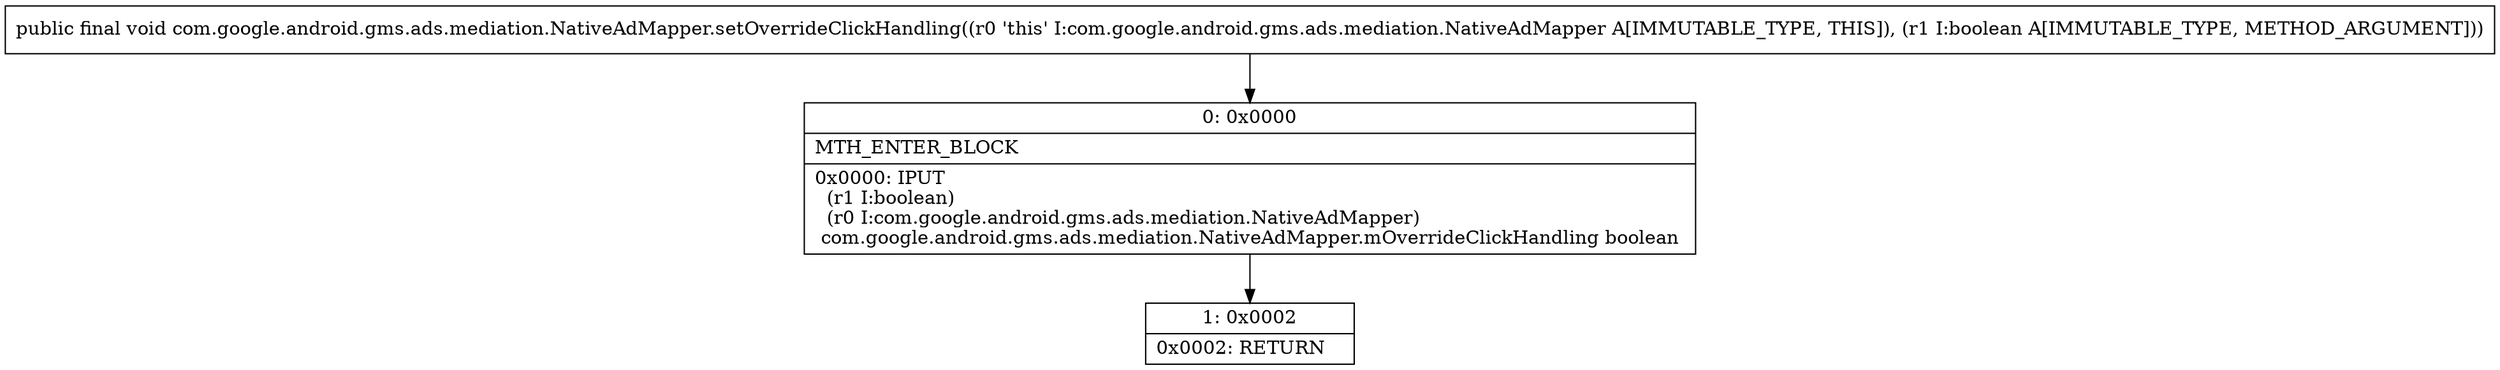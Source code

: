 digraph "CFG forcom.google.android.gms.ads.mediation.NativeAdMapper.setOverrideClickHandling(Z)V" {
Node_0 [shape=record,label="{0\:\ 0x0000|MTH_ENTER_BLOCK\l|0x0000: IPUT  \l  (r1 I:boolean)\l  (r0 I:com.google.android.gms.ads.mediation.NativeAdMapper)\l com.google.android.gms.ads.mediation.NativeAdMapper.mOverrideClickHandling boolean \l}"];
Node_1 [shape=record,label="{1\:\ 0x0002|0x0002: RETURN   \l}"];
MethodNode[shape=record,label="{public final void com.google.android.gms.ads.mediation.NativeAdMapper.setOverrideClickHandling((r0 'this' I:com.google.android.gms.ads.mediation.NativeAdMapper A[IMMUTABLE_TYPE, THIS]), (r1 I:boolean A[IMMUTABLE_TYPE, METHOD_ARGUMENT])) }"];
MethodNode -> Node_0;
Node_0 -> Node_1;
}

